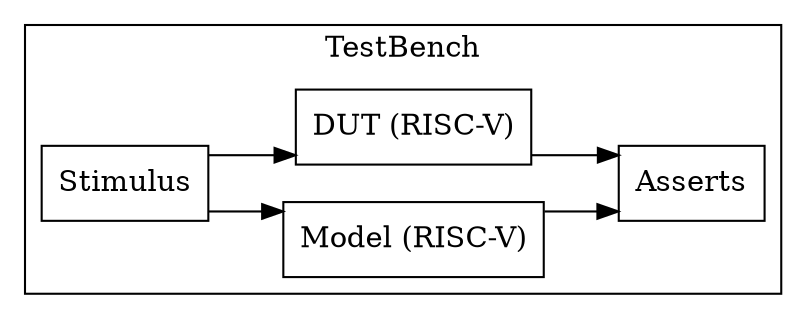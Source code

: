 digraph Project {
  // Introduction
  graph [rankdir = LR, splines=ortho];
  node[shape=record];

  // Blocks
  subgraph "cluster TestBench" { label = "TestBench";
    Stimulus[shape=box, label="Stimulus"];
    Model[shape=box, label="Model (RISC-V)"];
    DUT[shape=box, label="DUT (RISC-V)"];
    Asserts[shape=box, label="Asserts"];
  }

  // Sequence
  Stimulus -> Model;
  Stimulus -> DUT;
  Model -> Asserts;
  DUT -> Asserts;
}
